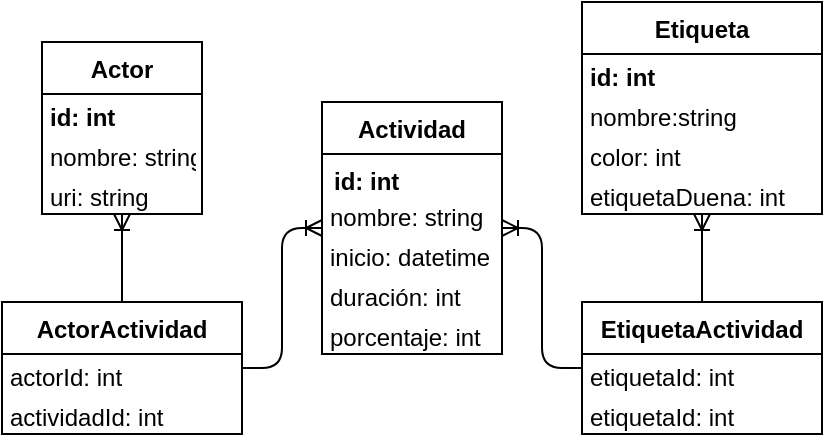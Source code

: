 <mxfile version="15.2.7" type="device"><diagram id="lD_6hmN3SM6I2fMxJGi5" name="Página-1"><mxGraphModel dx="441" dy="344" grid="1" gridSize="10" guides="0" tooltips="1" connect="1" arrows="1" fold="1" page="1" pageScale="1" pageWidth="827" pageHeight="1169" math="0" shadow="0"><root><mxCell id="0"/><mxCell id="1" parent="0"/><mxCell id="19YVVgnacNipLg3u1YLH-1" value="Actor" style="swimlane;fontStyle=1;align=center;verticalAlign=top;childLayout=stackLayout;horizontal=1;startSize=26;horizontalStack=0;resizeParent=1;resizeParentMax=0;resizeLast=0;collapsible=1;marginBottom=0;" parent="1" vertex="1"><mxGeometry x="220" y="40" width="80" height="86" as="geometry"/></mxCell><mxCell id="19YVVgnacNipLg3u1YLH-2" value="id: int" style="text;strokeColor=none;fillColor=none;align=left;verticalAlign=top;spacingLeft=4;spacingRight=4;overflow=hidden;rotatable=0;points=[[0,0.5],[1,0.5]];portConstraint=eastwest;fontStyle=1;fontSize=12;spacing=0;" parent="19YVVgnacNipLg3u1YLH-1" vertex="1"><mxGeometry y="26" width="80" height="20" as="geometry"/></mxCell><mxCell id="19YVVgnacNipLg3u1YLH-22" value="nombre: string" style="text;strokeColor=none;fillColor=none;align=left;verticalAlign=top;spacingLeft=4;spacingRight=4;overflow=hidden;rotatable=0;points=[[0,0.5],[1,0.5]];portConstraint=eastwest;fontSize=12;spacing=0;" parent="19YVVgnacNipLg3u1YLH-1" vertex="1"><mxGeometry y="46" width="80" height="20" as="geometry"/></mxCell><mxCell id="19YVVgnacNipLg3u1YLH-21" value="uri: string" style="text;strokeColor=none;fillColor=none;align=left;verticalAlign=top;spacingLeft=4;spacingRight=4;overflow=hidden;rotatable=0;points=[[0,0.5],[1,0.5]];portConstraint=eastwest;fontSize=12;spacing=0;" parent="19YVVgnacNipLg3u1YLH-1" vertex="1"><mxGeometry y="66" width="80" height="20" as="geometry"/></mxCell><mxCell id="19YVVgnacNipLg3u1YLH-9" value="Etiqueta" style="swimlane;fontStyle=1;align=center;verticalAlign=top;childLayout=stackLayout;horizontal=1;startSize=26;horizontalStack=0;resizeParent=1;resizeParentMax=0;resizeLast=0;collapsible=1;marginBottom=0;" parent="1" vertex="1"><mxGeometry x="490" y="20" width="120" height="106" as="geometry"/></mxCell><mxCell id="19YVVgnacNipLg3u1YLH-13" value="id: int" style="text;strokeColor=none;fillColor=none;align=left;verticalAlign=top;spacingLeft=4;spacingRight=4;overflow=hidden;rotatable=0;points=[[0,0.5],[1,0.5]];portConstraint=eastwest;fontStyle=1;fontSize=12;spacing=0;" parent="19YVVgnacNipLg3u1YLH-9" vertex="1"><mxGeometry y="26" width="120" height="20" as="geometry"/></mxCell><mxCell id="19YVVgnacNipLg3u1YLH-10" value="nombre:string" style="text;strokeColor=none;fillColor=none;align=left;verticalAlign=top;spacingLeft=4;spacingRight=4;overflow=hidden;rotatable=0;points=[[0,0.5],[1,0.5]];portConstraint=eastwest;fontSize=12;spacing=0;" parent="19YVVgnacNipLg3u1YLH-9" vertex="1"><mxGeometry y="46" width="120" height="20" as="geometry"/></mxCell><mxCell id="19YVVgnacNipLg3u1YLH-19" value="color: int" style="text;strokeColor=none;fillColor=none;align=left;verticalAlign=top;spacingLeft=4;spacingRight=4;overflow=hidden;rotatable=0;points=[[0,0.5],[1,0.5]];portConstraint=eastwest;fontSize=12;spacing=0;" parent="19YVVgnacNipLg3u1YLH-9" vertex="1"><mxGeometry y="66" width="120" height="20" as="geometry"/></mxCell><mxCell id="19YVVgnacNipLg3u1YLH-26" value="etiquetaDuena: int" style="text;strokeColor=none;fillColor=none;align=left;verticalAlign=top;spacingLeft=4;spacingRight=4;overflow=hidden;rotatable=0;points=[[0,0.5],[1,0.5]];portConstraint=eastwest;fontSize=12;spacing=0;" parent="19YVVgnacNipLg3u1YLH-9" vertex="1"><mxGeometry y="86" width="120" height="20" as="geometry"/></mxCell><mxCell id="19YVVgnacNipLg3u1YLH-11" value="Actividad" style="swimlane;fontStyle=1;align=center;verticalAlign=top;childLayout=stackLayout;horizontal=1;startSize=26;horizontalStack=0;resizeParent=1;resizeParentMax=0;resizeLast=0;collapsible=1;marginBottom=0;" parent="1" vertex="1"><mxGeometry x="360" y="70" width="90" height="126" as="geometry"/></mxCell><mxCell id="19YVVgnacNipLg3u1YLH-14" value="id: int" style="text;strokeColor=none;fillColor=none;align=left;verticalAlign=top;spacingLeft=4;spacingRight=4;overflow=hidden;rotatable=0;points=[[0,0.5],[1,0.5]];portConstraint=eastwest;fontStyle=1;fontSize=12;" parent="19YVVgnacNipLg3u1YLH-11" vertex="1"><mxGeometry y="26" width="90" height="20" as="geometry"/></mxCell><mxCell id="19YVVgnacNipLg3u1YLH-12" value="nombre: string" style="text;strokeColor=none;fillColor=none;align=left;verticalAlign=top;spacingLeft=4;spacingRight=4;overflow=hidden;rotatable=0;points=[[0,0.5],[1,0.5]];portConstraint=eastwest;fontSize=12;spacing=0;" parent="19YVVgnacNipLg3u1YLH-11" vertex="1"><mxGeometry y="46" width="90" height="20" as="geometry"/></mxCell><mxCell id="19YVVgnacNipLg3u1YLH-15" value="inicio: datetime" style="text;strokeColor=none;fillColor=none;align=left;verticalAlign=top;spacingLeft=4;spacingRight=4;overflow=hidden;rotatable=0;points=[[0,0.5],[1,0.5]];portConstraint=eastwest;fontSize=12;spacing=0;" parent="19YVVgnacNipLg3u1YLH-11" vertex="1"><mxGeometry y="66" width="90" height="20" as="geometry"/></mxCell><mxCell id="19YVVgnacNipLg3u1YLH-16" value="duración: int" style="text;strokeColor=none;fillColor=none;align=left;verticalAlign=top;spacingLeft=4;spacingRight=4;overflow=hidden;rotatable=0;points=[[0,0.5],[1,0.5]];portConstraint=eastwest;fontSize=12;spacing=0;" parent="19YVVgnacNipLg3u1YLH-11" vertex="1"><mxGeometry y="86" width="90" height="20" as="geometry"/></mxCell><mxCell id="yv50CcvjcvqNvHAMFk7e-1" value="porcentaje: int" style="text;strokeColor=none;fillColor=none;align=left;verticalAlign=top;spacingLeft=4;spacingRight=4;overflow=hidden;rotatable=0;points=[[0,0.5],[1,0.5]];portConstraint=eastwest;fontSize=12;spacing=0;" parent="19YVVgnacNipLg3u1YLH-11" vertex="1"><mxGeometry y="106" width="90" height="20" as="geometry"/></mxCell><mxCell id="19YVVgnacNipLg3u1YLH-32" style="edgeStyle=orthogonalEdgeStyle;rounded=1;orthogonalLoop=1;jettySize=auto;html=1;endArrow=ERoneToMany;endFill=0;" parent="1" source="19YVVgnacNipLg3u1YLH-24" target="19YVVgnacNipLg3u1YLH-9" edge="1"><mxGeometry relative="1" as="geometry"/></mxCell><mxCell id="19YVVgnacNipLg3u1YLH-33" style="edgeStyle=orthogonalEdgeStyle;rounded=1;orthogonalLoop=1;jettySize=auto;html=1;endArrow=ERoneToMany;endFill=0;" parent="1" source="19YVVgnacNipLg3u1YLH-24" target="19YVVgnacNipLg3u1YLH-11" edge="1"><mxGeometry relative="1" as="geometry"/></mxCell><mxCell id="19YVVgnacNipLg3u1YLH-24" value="EtiquetaActividad" style="swimlane;fontStyle=1;align=center;verticalAlign=top;childLayout=stackLayout;horizontal=1;startSize=26;horizontalStack=0;resizeParent=1;resizeParentMax=0;resizeLast=0;collapsible=1;marginBottom=0;" parent="1" vertex="1"><mxGeometry x="490" y="170" width="120" height="66" as="geometry"/></mxCell><mxCell id="19YVVgnacNipLg3u1YLH-28" value="etiquetaId: int" style="text;strokeColor=none;fillColor=none;align=left;verticalAlign=top;spacingLeft=4;spacingRight=4;overflow=hidden;rotatable=0;points=[[0,0.5],[1,0.5]];portConstraint=eastwest;fontSize=12;spacing=0;" parent="19YVVgnacNipLg3u1YLH-24" vertex="1"><mxGeometry y="26" width="120" height="20" as="geometry"/></mxCell><mxCell id="0UDKnuzmF9m-gdFy_-DT-1" value="etiquetaId: int" style="text;strokeColor=none;fillColor=none;align=left;verticalAlign=top;spacingLeft=4;spacingRight=4;overflow=hidden;rotatable=0;points=[[0,0.5],[1,0.5]];portConstraint=eastwest;fontSize=12;spacing=0;" vertex="1" parent="19YVVgnacNipLg3u1YLH-24"><mxGeometry y="46" width="120" height="20" as="geometry"/></mxCell><mxCell id="19YVVgnacNipLg3u1YLH-39" style="edgeStyle=orthogonalEdgeStyle;rounded=1;orthogonalLoop=1;jettySize=auto;html=1;endArrow=ERoneToMany;endFill=0;" parent="1" source="19YVVgnacNipLg3u1YLH-34" target="19YVVgnacNipLg3u1YLH-1" edge="1"><mxGeometry relative="1" as="geometry"/></mxCell><mxCell id="19YVVgnacNipLg3u1YLH-40" style="edgeStyle=orthogonalEdgeStyle;rounded=1;orthogonalLoop=1;jettySize=auto;html=1;endArrow=ERoneToMany;endFill=0;" parent="1" source="19YVVgnacNipLg3u1YLH-34" target="19YVVgnacNipLg3u1YLH-11" edge="1"><mxGeometry relative="1" as="geometry"/></mxCell><mxCell id="19YVVgnacNipLg3u1YLH-34" value="ActorActividad" style="swimlane;fontStyle=1;align=center;verticalAlign=top;childLayout=stackLayout;horizontal=1;startSize=26;horizontalStack=0;resizeParent=1;resizeParentMax=0;resizeLast=0;collapsible=1;marginBottom=0;" parent="1" vertex="1"><mxGeometry x="200" y="170" width="120" height="66" as="geometry"/></mxCell><mxCell id="19YVVgnacNipLg3u1YLH-36" value="actorId: int" style="text;strokeColor=none;fillColor=none;align=left;verticalAlign=top;spacingLeft=4;spacingRight=4;overflow=hidden;rotatable=0;points=[[0,0.5],[1,0.5]];portConstraint=eastwest;fontSize=12;spacing=0;" parent="19YVVgnacNipLg3u1YLH-34" vertex="1"><mxGeometry y="26" width="120" height="20" as="geometry"/></mxCell><mxCell id="19YVVgnacNipLg3u1YLH-37" value="actividadId: int" style="text;strokeColor=none;fillColor=none;align=left;verticalAlign=top;spacingLeft=4;spacingRight=4;overflow=hidden;rotatable=0;points=[[0,0.5],[1,0.5]];portConstraint=eastwest;fontSize=12;spacing=0;" parent="19YVVgnacNipLg3u1YLH-34" vertex="1"><mxGeometry y="46" width="120" height="20" as="geometry"/></mxCell></root></mxGraphModel></diagram></mxfile>